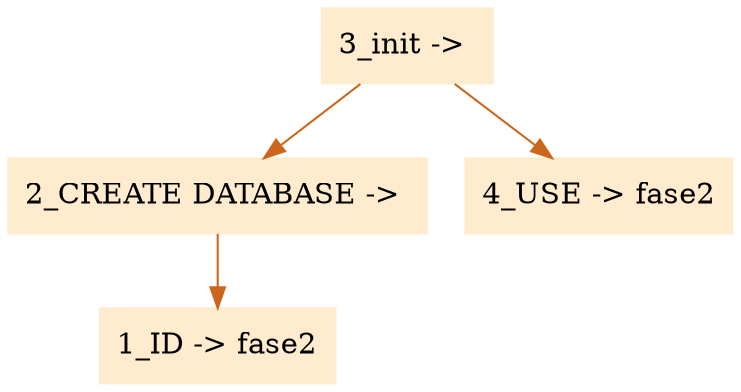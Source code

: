 digraph G {node[shape=box, style=filled, color=blanchedalmond]; edge[color=chocolate3];rankdir=UD 
"3_init -> "->"2_CREATE DATABASE -> "
"2_CREATE DATABASE -> "->"1_ID -> fase2"
"3_init -> "->"4_USE -> fase2"

}